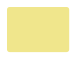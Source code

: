 @startuml

skinparam ClassBackgroundColor #Khaki
skinparam ClassFontColor #Khaki
skinparam ClassBorderColor #Khaki

skinparam ClassStereotypeFontSize 0
skinparam CircledCharacterFontSize 0
skinparam CircledCharacterRadius 0
skinparam ClassBorderThickness 0
skinparam Shadowing false

class Dummy

@enduml